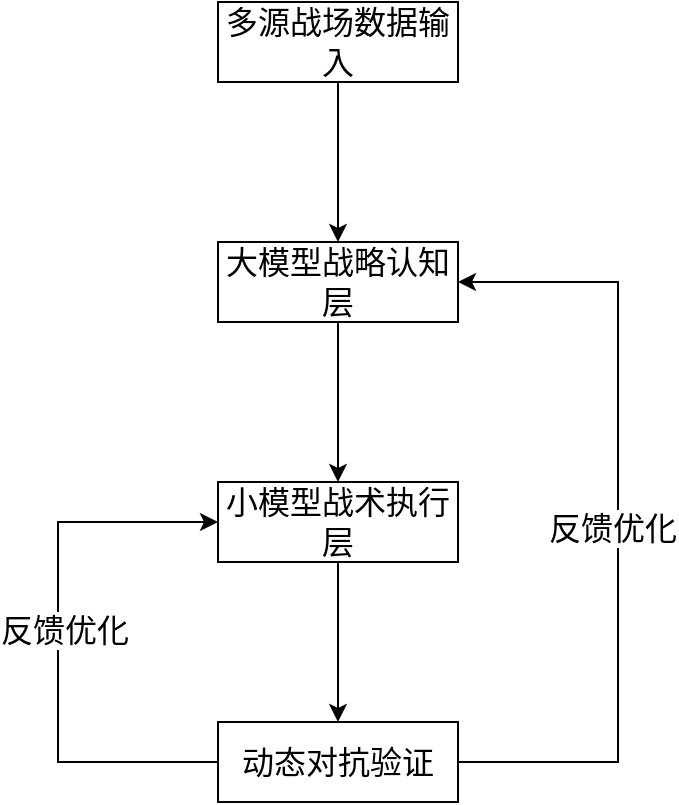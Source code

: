 <mxfile version="28.0.7">
  <diagram name="第 1 页" id="PkaUODR4lvgDaA0R4lku">
    <mxGraphModel dx="776" dy="1138" grid="1" gridSize="10" guides="1" tooltips="1" connect="1" arrows="1" fold="1" page="1" pageScale="1" pageWidth="5000" pageHeight="5000" math="0" shadow="0">
      <root>
        <mxCell id="0" />
        <mxCell id="1" parent="0" />
        <mxCell id="fhLoJ_5DN70ywwl7f48_-10" style="edgeStyle=orthogonalEdgeStyle;rounded=0;orthogonalLoop=1;jettySize=auto;html=1;entryX=0.5;entryY=0;entryDx=0;entryDy=0;fontSize=16;" edge="1" parent="1" source="fhLoJ_5DN70ywwl7f48_-1" target="fhLoJ_5DN70ywwl7f48_-2">
          <mxGeometry relative="1" as="geometry" />
        </mxCell>
        <mxCell id="fhLoJ_5DN70ywwl7f48_-1" value="多源战场数据输入" style="rounded=0;whiteSpace=wrap;html=1;fontSize=16;" vertex="1" parent="1">
          <mxGeometry x="280" y="40" width="120" height="40" as="geometry" />
        </mxCell>
        <mxCell id="fhLoJ_5DN70ywwl7f48_-11" style="edgeStyle=orthogonalEdgeStyle;rounded=0;orthogonalLoop=1;jettySize=auto;html=1;fontSize=16;" edge="1" parent="1" source="fhLoJ_5DN70ywwl7f48_-2" target="fhLoJ_5DN70ywwl7f48_-3">
          <mxGeometry relative="1" as="geometry" />
        </mxCell>
        <mxCell id="fhLoJ_5DN70ywwl7f48_-2" value="大模型战略认知层" style="rounded=0;whiteSpace=wrap;html=1;fontSize=16;" vertex="1" parent="1">
          <mxGeometry x="280" y="160" width="120" height="40" as="geometry" />
        </mxCell>
        <mxCell id="fhLoJ_5DN70ywwl7f48_-5" style="edgeStyle=orthogonalEdgeStyle;rounded=0;orthogonalLoop=1;jettySize=auto;html=1;entryX=0.5;entryY=0;entryDx=0;entryDy=0;fontSize=16;" edge="1" parent="1" source="fhLoJ_5DN70ywwl7f48_-3" target="fhLoJ_5DN70ywwl7f48_-4">
          <mxGeometry relative="1" as="geometry" />
        </mxCell>
        <mxCell id="fhLoJ_5DN70ywwl7f48_-3" value="小模型战术执行层" style="rounded=0;whiteSpace=wrap;html=1;fontSize=16;" vertex="1" parent="1">
          <mxGeometry x="280" y="280" width="120" height="40" as="geometry" />
        </mxCell>
        <mxCell id="fhLoJ_5DN70ywwl7f48_-6" style="edgeStyle=orthogonalEdgeStyle;rounded=0;orthogonalLoop=1;jettySize=auto;html=1;entryX=0;entryY=0.5;entryDx=0;entryDy=0;fontSize=16;" edge="1" parent="1" source="fhLoJ_5DN70ywwl7f48_-4" target="fhLoJ_5DN70ywwl7f48_-3">
          <mxGeometry relative="1" as="geometry">
            <Array as="points">
              <mxPoint x="200" y="420" />
              <mxPoint x="200" y="300" />
            </Array>
          </mxGeometry>
        </mxCell>
        <mxCell id="fhLoJ_5DN70ywwl7f48_-7" value="反馈优化" style="edgeLabel;html=1;align=center;verticalAlign=middle;resizable=0;points=[];fontSize=16;" vertex="1" connectable="0" parent="fhLoJ_5DN70ywwl7f48_-6">
          <mxGeometry x="0.043" y="-3" relative="1" as="geometry">
            <mxPoint as="offset" />
          </mxGeometry>
        </mxCell>
        <mxCell id="fhLoJ_5DN70ywwl7f48_-8" style="edgeStyle=orthogonalEdgeStyle;rounded=0;orthogonalLoop=1;jettySize=auto;html=1;entryX=1;entryY=0.5;entryDx=0;entryDy=0;fontSize=16;" edge="1" parent="1" source="fhLoJ_5DN70ywwl7f48_-4" target="fhLoJ_5DN70ywwl7f48_-2">
          <mxGeometry relative="1" as="geometry">
            <Array as="points">
              <mxPoint x="480" y="420" />
              <mxPoint x="480" y="180" />
            </Array>
          </mxGeometry>
        </mxCell>
        <mxCell id="fhLoJ_5DN70ywwl7f48_-9" value="反馈优化" style="edgeLabel;html=1;align=center;verticalAlign=middle;resizable=0;points=[];fontSize=16;" vertex="1" connectable="0" parent="fhLoJ_5DN70ywwl7f48_-8">
          <mxGeometry x="-0.015" y="3" relative="1" as="geometry">
            <mxPoint as="offset" />
          </mxGeometry>
        </mxCell>
        <mxCell id="fhLoJ_5DN70ywwl7f48_-4" value="动态对抗验证" style="rounded=0;whiteSpace=wrap;html=1;fontSize=16;" vertex="1" parent="1">
          <mxGeometry x="280" y="400" width="120" height="40" as="geometry" />
        </mxCell>
      </root>
    </mxGraphModel>
  </diagram>
</mxfile>
